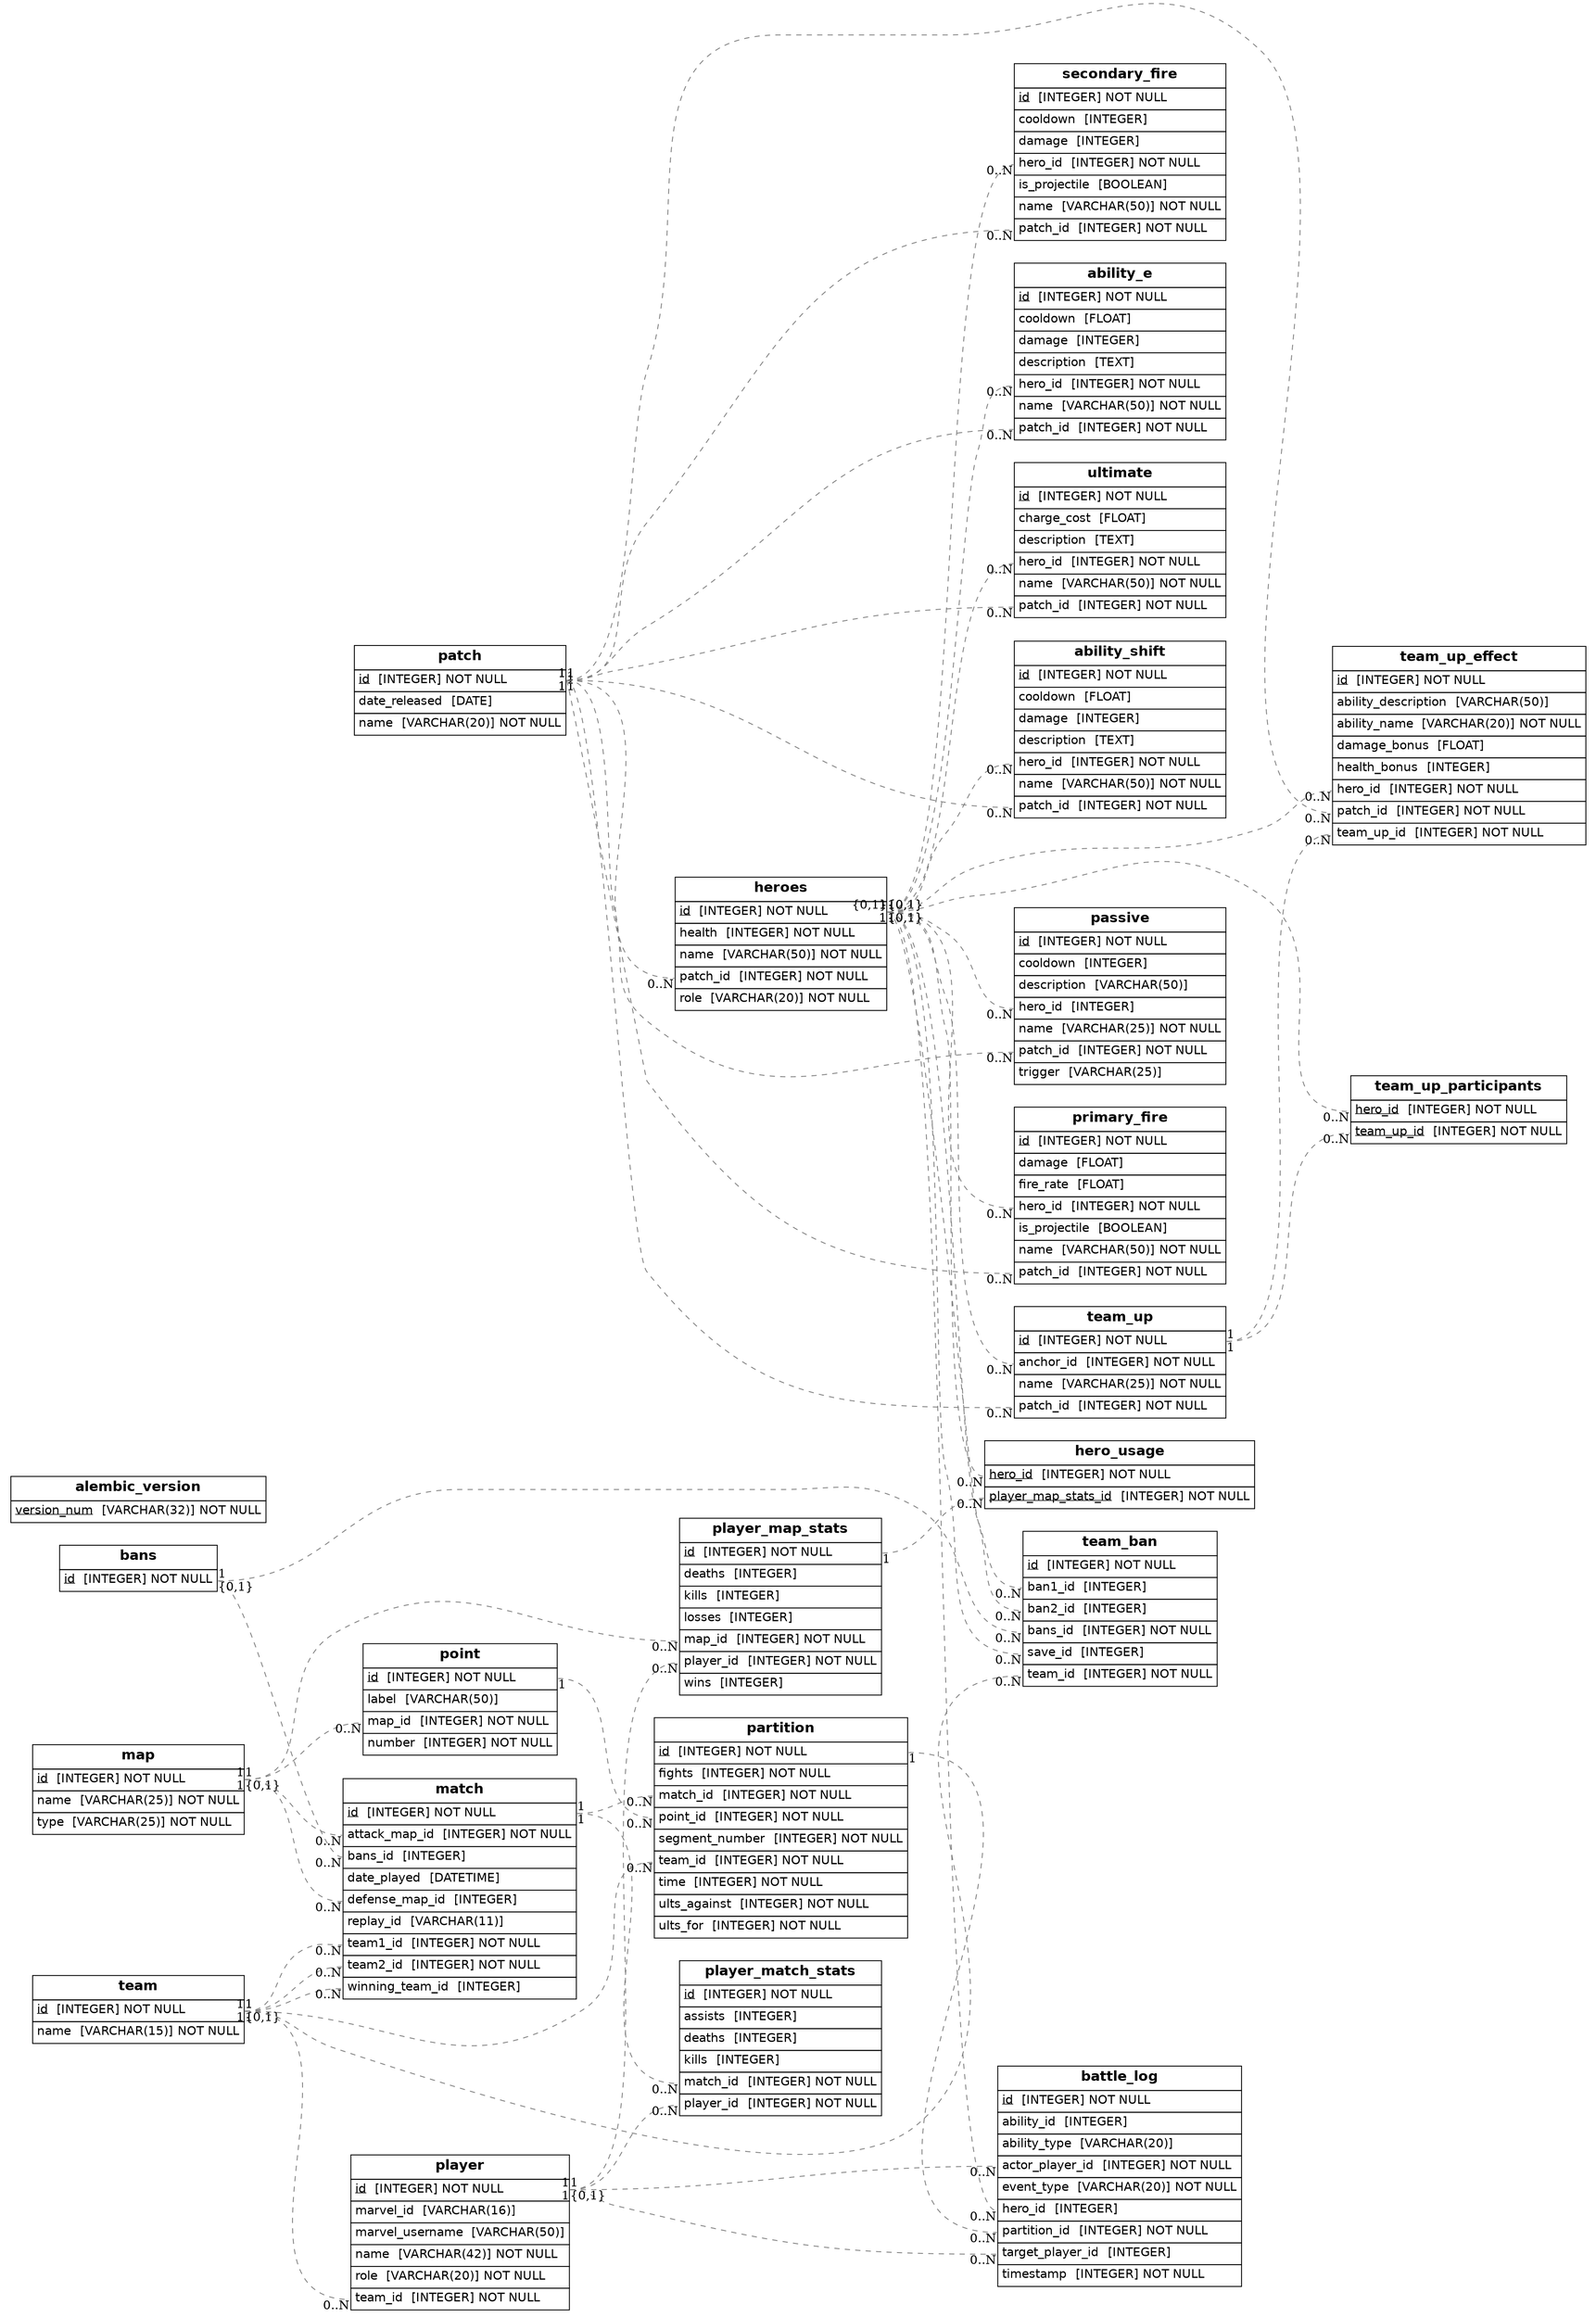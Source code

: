 
      graph {
         graph [rankdir=LR];
         node [label="\N",
             shape=plaintext
         ];
         edge [color=gray50,
             minlen=2,
             style=dashed
         ];
      
"ability_e" [label=<<FONT FACE="Helvetica"><TABLE BORDER="0" CELLBORDER="1" CELLPADDING="4" CELLSPACING="0"><TR><TD><B><FONT POINT-SIZE="16">ability_e</FONT></B></TD></TR><TR><TD ALIGN="LEFT" PORT="id"><u><FONT>id</FONT></u> <FONT> [INTEGER]</FONT> NOT NULL</TD></TR><TR><TD ALIGN="LEFT" PORT="cooldown"><FONT>cooldown</FONT> <FONT> [FLOAT]</FONT></TD></TR><TR><TD ALIGN="LEFT" PORT="damage"><FONT>damage</FONT> <FONT> [INTEGER]</FONT></TD></TR><TR><TD ALIGN="LEFT" PORT="description"><FONT>description</FONT> <FONT> [TEXT]</FONT></TD></TR><TR><TD ALIGN="LEFT" PORT="hero_id"><FONT>hero_id</FONT> <FONT> [INTEGER]</FONT> NOT NULL</TD></TR><TR><TD ALIGN="LEFT" PORT="name"><FONT>name</FONT> <FONT> [VARCHAR(50)]</FONT> NOT NULL</TD></TR><TR><TD ALIGN="LEFT" PORT="patch_id"><FONT>patch_id</FONT> <FONT> [INTEGER]</FONT> NOT NULL</TD></TR></TABLE></FONT>>];
"heroes" [label=<<FONT FACE="Helvetica"><TABLE BORDER="0" CELLBORDER="1" CELLPADDING="4" CELLSPACING="0"><TR><TD><B><FONT POINT-SIZE="16">heroes</FONT></B></TD></TR><TR><TD ALIGN="LEFT" PORT="id"><u><FONT>id</FONT></u> <FONT> [INTEGER]</FONT> NOT NULL</TD></TR><TR><TD ALIGN="LEFT" PORT="health"><FONT>health</FONT> <FONT> [INTEGER]</FONT> NOT NULL</TD></TR><TR><TD ALIGN="LEFT" PORT="name"><FONT>name</FONT> <FONT> [VARCHAR(50)]</FONT> NOT NULL</TD></TR><TR><TD ALIGN="LEFT" PORT="patch_id"><FONT>patch_id</FONT> <FONT> [INTEGER]</FONT> NOT NULL</TD></TR><TR><TD ALIGN="LEFT" PORT="role"><FONT>role</FONT> <FONT> [VARCHAR(20)]</FONT> NOT NULL</TD></TR></TABLE></FONT>>];
"patch" [label=<<FONT FACE="Helvetica"><TABLE BORDER="0" CELLBORDER="1" CELLPADDING="4" CELLSPACING="0"><TR><TD><B><FONT POINT-SIZE="16">patch</FONT></B></TD></TR><TR><TD ALIGN="LEFT" PORT="id"><u><FONT>id</FONT></u> <FONT> [INTEGER]</FONT> NOT NULL</TD></TR><TR><TD ALIGN="LEFT" PORT="date_released"><FONT>date_released</FONT> <FONT> [DATE]</FONT></TD></TR><TR><TD ALIGN="LEFT" PORT="name"><FONT>name</FONT> <FONT> [VARCHAR(20)]</FONT> NOT NULL</TD></TR></TABLE></FONT>>];
"ability_shift" [label=<<FONT FACE="Helvetica"><TABLE BORDER="0" CELLBORDER="1" CELLPADDING="4" CELLSPACING="0"><TR><TD><B><FONT POINT-SIZE="16">ability_shift</FONT></B></TD></TR><TR><TD ALIGN="LEFT" PORT="id"><u><FONT>id</FONT></u> <FONT> [INTEGER]</FONT> NOT NULL</TD></TR><TR><TD ALIGN="LEFT" PORT="cooldown"><FONT>cooldown</FONT> <FONT> [FLOAT]</FONT></TD></TR><TR><TD ALIGN="LEFT" PORT="damage"><FONT>damage</FONT> <FONT> [INTEGER]</FONT></TD></TR><TR><TD ALIGN="LEFT" PORT="description"><FONT>description</FONT> <FONT> [TEXT]</FONT></TD></TR><TR><TD ALIGN="LEFT" PORT="hero_id"><FONT>hero_id</FONT> <FONT> [INTEGER]</FONT> NOT NULL</TD></TR><TR><TD ALIGN="LEFT" PORT="name"><FONT>name</FONT> <FONT> [VARCHAR(50)]</FONT> NOT NULL</TD></TR><TR><TD ALIGN="LEFT" PORT="patch_id"><FONT>patch_id</FONT> <FONT> [INTEGER]</FONT> NOT NULL</TD></TR></TABLE></FONT>>];
"alembic_version" [label=<<FONT FACE="Helvetica"><TABLE BORDER="0" CELLBORDER="1" CELLPADDING="4" CELLSPACING="0"><TR><TD><B><FONT POINT-SIZE="16">alembic_version</FONT></B></TD></TR><TR><TD ALIGN="LEFT" PORT="version_num"><u><FONT>version_num</FONT></u> <FONT> [VARCHAR(32)]</FONT> NOT NULL</TD></TR></TABLE></FONT>>];
"bans" [label=<<FONT FACE="Helvetica"><TABLE BORDER="0" CELLBORDER="1" CELLPADDING="4" CELLSPACING="0"><TR><TD><B><FONT POINT-SIZE="16">bans</FONT></B></TD></TR><TR><TD ALIGN="LEFT" PORT="id"><u><FONT>id</FONT></u> <FONT> [INTEGER]</FONT> NOT NULL</TD></TR></TABLE></FONT>>];
"battle_log" [label=<<FONT FACE="Helvetica"><TABLE BORDER="0" CELLBORDER="1" CELLPADDING="4" CELLSPACING="0"><TR><TD><B><FONT POINT-SIZE="16">battle_log</FONT></B></TD></TR><TR><TD ALIGN="LEFT" PORT="id"><u><FONT>id</FONT></u> <FONT> [INTEGER]</FONT> NOT NULL</TD></TR><TR><TD ALIGN="LEFT" PORT="ability_id"><FONT>ability_id</FONT> <FONT> [INTEGER]</FONT></TD></TR><TR><TD ALIGN="LEFT" PORT="ability_type"><FONT>ability_type</FONT> <FONT> [VARCHAR(20)]</FONT></TD></TR><TR><TD ALIGN="LEFT" PORT="actor_player_id"><FONT>actor_player_id</FONT> <FONT> [INTEGER]</FONT> NOT NULL</TD></TR><TR><TD ALIGN="LEFT" PORT="event_type"><FONT>event_type</FONT> <FONT> [VARCHAR(20)]</FONT> NOT NULL</TD></TR><TR><TD ALIGN="LEFT" PORT="hero_id"><FONT>hero_id</FONT> <FONT> [INTEGER]</FONT></TD></TR><TR><TD ALIGN="LEFT" PORT="partition_id"><FONT>partition_id</FONT> <FONT> [INTEGER]</FONT> NOT NULL</TD></TR><TR><TD ALIGN="LEFT" PORT="target_player_id"><FONT>target_player_id</FONT> <FONT> [INTEGER]</FONT></TD></TR><TR><TD ALIGN="LEFT" PORT="timestamp"><FONT>timestamp</FONT> <FONT> [INTEGER]</FONT> NOT NULL</TD></TR></TABLE></FONT>>];
"player" [label=<<FONT FACE="Helvetica"><TABLE BORDER="0" CELLBORDER="1" CELLPADDING="4" CELLSPACING="0"><TR><TD><B><FONT POINT-SIZE="16">player</FONT></B></TD></TR><TR><TD ALIGN="LEFT" PORT="id"><u><FONT>id</FONT></u> <FONT> [INTEGER]</FONT> NOT NULL</TD></TR><TR><TD ALIGN="LEFT" PORT="marvel_id"><FONT>marvel_id</FONT> <FONT> [VARCHAR(16)]</FONT></TD></TR><TR><TD ALIGN="LEFT" PORT="marvel_username"><FONT>marvel_username</FONT> <FONT> [VARCHAR(50)]</FONT></TD></TR><TR><TD ALIGN="LEFT" PORT="name"><FONT>name</FONT> <FONT> [VARCHAR(42)]</FONT> NOT NULL</TD></TR><TR><TD ALIGN="LEFT" PORT="role"><FONT>role</FONT> <FONT> [VARCHAR(20)]</FONT> NOT NULL</TD></TR><TR><TD ALIGN="LEFT" PORT="team_id"><FONT>team_id</FONT> <FONT> [INTEGER]</FONT> NOT NULL</TD></TR></TABLE></FONT>>];
"team" [label=<<FONT FACE="Helvetica"><TABLE BORDER="0" CELLBORDER="1" CELLPADDING="4" CELLSPACING="0"><TR><TD><B><FONT POINT-SIZE="16">team</FONT></B></TD></TR><TR><TD ALIGN="LEFT" PORT="id"><u><FONT>id</FONT></u> <FONT> [INTEGER]</FONT> NOT NULL</TD></TR><TR><TD ALIGN="LEFT" PORT="name"><FONT>name</FONT> <FONT> [VARCHAR(15)]</FONT> NOT NULL</TD></TR></TABLE></FONT>>];
"partition" [label=<<FONT FACE="Helvetica"><TABLE BORDER="0" CELLBORDER="1" CELLPADDING="4" CELLSPACING="0"><TR><TD><B><FONT POINT-SIZE="16">partition</FONT></B></TD></TR><TR><TD ALIGN="LEFT" PORT="id"><u><FONT>id</FONT></u> <FONT> [INTEGER]</FONT> NOT NULL</TD></TR><TR><TD ALIGN="LEFT" PORT="fights"><FONT>fights</FONT> <FONT> [INTEGER]</FONT> NOT NULL</TD></TR><TR><TD ALIGN="LEFT" PORT="match_id"><FONT>match_id</FONT> <FONT> [INTEGER]</FONT> NOT NULL</TD></TR><TR><TD ALIGN="LEFT" PORT="point_id"><FONT>point_id</FONT> <FONT> [INTEGER]</FONT> NOT NULL</TD></TR><TR><TD ALIGN="LEFT" PORT="segment_number"><FONT>segment_number</FONT> <FONT> [INTEGER]</FONT> NOT NULL</TD></TR><TR><TD ALIGN="LEFT" PORT="team_id"><FONT>team_id</FONT> <FONT> [INTEGER]</FONT> NOT NULL</TD></TR><TR><TD ALIGN="LEFT" PORT="time"><FONT>time</FONT> <FONT> [INTEGER]</FONT> NOT NULL</TD></TR><TR><TD ALIGN="LEFT" PORT="ults_against"><FONT>ults_against</FONT> <FONT> [INTEGER]</FONT> NOT NULL</TD></TR><TR><TD ALIGN="LEFT" PORT="ults_for"><FONT>ults_for</FONT> <FONT> [INTEGER]</FONT> NOT NULL</TD></TR></TABLE></FONT>>];
"match" [label=<<FONT FACE="Helvetica"><TABLE BORDER="0" CELLBORDER="1" CELLPADDING="4" CELLSPACING="0"><TR><TD><B><FONT POINT-SIZE="16">match</FONT></B></TD></TR><TR><TD ALIGN="LEFT" PORT="id"><u><FONT>id</FONT></u> <FONT> [INTEGER]</FONT> NOT NULL</TD></TR><TR><TD ALIGN="LEFT" PORT="attack_map_id"><FONT>attack_map_id</FONT> <FONT> [INTEGER]</FONT> NOT NULL</TD></TR><TR><TD ALIGN="LEFT" PORT="bans_id"><FONT>bans_id</FONT> <FONT> [INTEGER]</FONT></TD></TR><TR><TD ALIGN="LEFT" PORT="date_played"><FONT>date_played</FONT> <FONT> [DATETIME]</FONT></TD></TR><TR><TD ALIGN="LEFT" PORT="defense_map_id"><FONT>defense_map_id</FONT> <FONT> [INTEGER]</FONT></TD></TR><TR><TD ALIGN="LEFT" PORT="replay_id"><FONT>replay_id</FONT> <FONT> [VARCHAR(11)]</FONT></TD></TR><TR><TD ALIGN="LEFT" PORT="team1_id"><FONT>team1_id</FONT> <FONT> [INTEGER]</FONT> NOT NULL</TD></TR><TR><TD ALIGN="LEFT" PORT="team2_id"><FONT>team2_id</FONT> <FONT> [INTEGER]</FONT> NOT NULL</TD></TR><TR><TD ALIGN="LEFT" PORT="winning_team_id"><FONT>winning_team_id</FONT> <FONT> [INTEGER]</FONT></TD></TR></TABLE></FONT>>];
"map" [label=<<FONT FACE="Helvetica"><TABLE BORDER="0" CELLBORDER="1" CELLPADDING="4" CELLSPACING="0"><TR><TD><B><FONT POINT-SIZE="16">map</FONT></B></TD></TR><TR><TD ALIGN="LEFT" PORT="id"><u><FONT>id</FONT></u> <FONT> [INTEGER]</FONT> NOT NULL</TD></TR><TR><TD ALIGN="LEFT" PORT="name"><FONT>name</FONT> <FONT> [VARCHAR(25)]</FONT> NOT NULL</TD></TR><TR><TD ALIGN="LEFT" PORT="type"><FONT>type</FONT> <FONT> [VARCHAR(25)]</FONT> NOT NULL</TD></TR></TABLE></FONT>>];
"point" [label=<<FONT FACE="Helvetica"><TABLE BORDER="0" CELLBORDER="1" CELLPADDING="4" CELLSPACING="0"><TR><TD><B><FONT POINT-SIZE="16">point</FONT></B></TD></TR><TR><TD ALIGN="LEFT" PORT="id"><u><FONT>id</FONT></u> <FONT> [INTEGER]</FONT> NOT NULL</TD></TR><TR><TD ALIGN="LEFT" PORT="label"><FONT>label</FONT> <FONT> [VARCHAR(50)]</FONT></TD></TR><TR><TD ALIGN="LEFT" PORT="map_id"><FONT>map_id</FONT> <FONT> [INTEGER]</FONT> NOT NULL</TD></TR><TR><TD ALIGN="LEFT" PORT="number"><FONT>number</FONT> <FONT> [INTEGER]</FONT> NOT NULL</TD></TR></TABLE></FONT>>];
"hero_usage" [label=<<FONT FACE="Helvetica"><TABLE BORDER="0" CELLBORDER="1" CELLPADDING="4" CELLSPACING="0"><TR><TD><B><FONT POINT-SIZE="16">hero_usage</FONT></B></TD></TR><TR><TD ALIGN="LEFT" PORT="hero_id"><u><FONT>hero_id</FONT></u> <FONT> [INTEGER]</FONT> NOT NULL</TD></TR><TR><TD ALIGN="LEFT" PORT="player_map_stats_id"><u><FONT>player_map_stats_id</FONT></u> <FONT> [INTEGER]</FONT> NOT NULL</TD></TR></TABLE></FONT>>];
"player_map_stats" [label=<<FONT FACE="Helvetica"><TABLE BORDER="0" CELLBORDER="1" CELLPADDING="4" CELLSPACING="0"><TR><TD><B><FONT POINT-SIZE="16">player_map_stats</FONT></B></TD></TR><TR><TD ALIGN="LEFT" PORT="id"><u><FONT>id</FONT></u> <FONT> [INTEGER]</FONT> NOT NULL</TD></TR><TR><TD ALIGN="LEFT" PORT="deaths"><FONT>deaths</FONT> <FONT> [INTEGER]</FONT></TD></TR><TR><TD ALIGN="LEFT" PORT="kills"><FONT>kills</FONT> <FONT> [INTEGER]</FONT></TD></TR><TR><TD ALIGN="LEFT" PORT="losses"><FONT>losses</FONT> <FONT> [INTEGER]</FONT></TD></TR><TR><TD ALIGN="LEFT" PORT="map_id"><FONT>map_id</FONT> <FONT> [INTEGER]</FONT> NOT NULL</TD></TR><TR><TD ALIGN="LEFT" PORT="player_id"><FONT>player_id</FONT> <FONT> [INTEGER]</FONT> NOT NULL</TD></TR><TR><TD ALIGN="LEFT" PORT="wins"><FONT>wins</FONT> <FONT> [INTEGER]</FONT></TD></TR></TABLE></FONT>>];
"passive" [label=<<FONT FACE="Helvetica"><TABLE BORDER="0" CELLBORDER="1" CELLPADDING="4" CELLSPACING="0"><TR><TD><B><FONT POINT-SIZE="16">passive</FONT></B></TD></TR><TR><TD ALIGN="LEFT" PORT="id"><u><FONT>id</FONT></u> <FONT> [INTEGER]</FONT> NOT NULL</TD></TR><TR><TD ALIGN="LEFT" PORT="cooldown"><FONT>cooldown</FONT> <FONT> [INTEGER]</FONT></TD></TR><TR><TD ALIGN="LEFT" PORT="description"><FONT>description</FONT> <FONT> [VARCHAR(50)]</FONT></TD></TR><TR><TD ALIGN="LEFT" PORT="hero_id"><FONT>hero_id</FONT> <FONT> [INTEGER]</FONT></TD></TR><TR><TD ALIGN="LEFT" PORT="name"><FONT>name</FONT> <FONT> [VARCHAR(25)]</FONT> NOT NULL</TD></TR><TR><TD ALIGN="LEFT" PORT="patch_id"><FONT>patch_id</FONT> <FONT> [INTEGER]</FONT> NOT NULL</TD></TR><TR><TD ALIGN="LEFT" PORT="trigger"><FONT>trigger</FONT> <FONT> [VARCHAR(25)]</FONT></TD></TR></TABLE></FONT>>];
"player_match_stats" [label=<<FONT FACE="Helvetica"><TABLE BORDER="0" CELLBORDER="1" CELLPADDING="4" CELLSPACING="0"><TR><TD><B><FONT POINT-SIZE="16">player_match_stats</FONT></B></TD></TR><TR><TD ALIGN="LEFT" PORT="id"><u><FONT>id</FONT></u> <FONT> [INTEGER]</FONT> NOT NULL</TD></TR><TR><TD ALIGN="LEFT" PORT="assists"><FONT>assists</FONT> <FONT> [INTEGER]</FONT></TD></TR><TR><TD ALIGN="LEFT" PORT="deaths"><FONT>deaths</FONT> <FONT> [INTEGER]</FONT></TD></TR><TR><TD ALIGN="LEFT" PORT="kills"><FONT>kills</FONT> <FONT> [INTEGER]</FONT></TD></TR><TR><TD ALIGN="LEFT" PORT="match_id"><FONT>match_id</FONT> <FONT> [INTEGER]</FONT> NOT NULL</TD></TR><TR><TD ALIGN="LEFT" PORT="player_id"><FONT>player_id</FONT> <FONT> [INTEGER]</FONT> NOT NULL</TD></TR></TABLE></FONT>>];
"primary_fire" [label=<<FONT FACE="Helvetica"><TABLE BORDER="0" CELLBORDER="1" CELLPADDING="4" CELLSPACING="0"><TR><TD><B><FONT POINT-SIZE="16">primary_fire</FONT></B></TD></TR><TR><TD ALIGN="LEFT" PORT="id"><u><FONT>id</FONT></u> <FONT> [INTEGER]</FONT> NOT NULL</TD></TR><TR><TD ALIGN="LEFT" PORT="damage"><FONT>damage</FONT> <FONT> [FLOAT]</FONT></TD></TR><TR><TD ALIGN="LEFT" PORT="fire_rate"><FONT>fire_rate</FONT> <FONT> [FLOAT]</FONT></TD></TR><TR><TD ALIGN="LEFT" PORT="hero_id"><FONT>hero_id</FONT> <FONT> [INTEGER]</FONT> NOT NULL</TD></TR><TR><TD ALIGN="LEFT" PORT="is_projectile"><FONT>is_projectile</FONT> <FONT> [BOOLEAN]</FONT></TD></TR><TR><TD ALIGN="LEFT" PORT="name"><FONT>name</FONT> <FONT> [VARCHAR(50)]</FONT> NOT NULL</TD></TR><TR><TD ALIGN="LEFT" PORT="patch_id"><FONT>patch_id</FONT> <FONT> [INTEGER]</FONT> NOT NULL</TD></TR></TABLE></FONT>>];
"secondary_fire" [label=<<FONT FACE="Helvetica"><TABLE BORDER="0" CELLBORDER="1" CELLPADDING="4" CELLSPACING="0"><TR><TD><B><FONT POINT-SIZE="16">secondary_fire</FONT></B></TD></TR><TR><TD ALIGN="LEFT" PORT="id"><u><FONT>id</FONT></u> <FONT> [INTEGER]</FONT> NOT NULL</TD></TR><TR><TD ALIGN="LEFT" PORT="cooldown"><FONT>cooldown</FONT> <FONT> [INTEGER]</FONT></TD></TR><TR><TD ALIGN="LEFT" PORT="damage"><FONT>damage</FONT> <FONT> [INTEGER]</FONT></TD></TR><TR><TD ALIGN="LEFT" PORT="hero_id"><FONT>hero_id</FONT> <FONT> [INTEGER]</FONT> NOT NULL</TD></TR><TR><TD ALIGN="LEFT" PORT="is_projectile"><FONT>is_projectile</FONT> <FONT> [BOOLEAN]</FONT></TD></TR><TR><TD ALIGN="LEFT" PORT="name"><FONT>name</FONT> <FONT> [VARCHAR(50)]</FONT> NOT NULL</TD></TR><TR><TD ALIGN="LEFT" PORT="patch_id"><FONT>patch_id</FONT> <FONT> [INTEGER]</FONT> NOT NULL</TD></TR></TABLE></FONT>>];
"team_ban" [label=<<FONT FACE="Helvetica"><TABLE BORDER="0" CELLBORDER="1" CELLPADDING="4" CELLSPACING="0"><TR><TD><B><FONT POINT-SIZE="16">team_ban</FONT></B></TD></TR><TR><TD ALIGN="LEFT" PORT="id"><u><FONT>id</FONT></u> <FONT> [INTEGER]</FONT> NOT NULL</TD></TR><TR><TD ALIGN="LEFT" PORT="ban1_id"><FONT>ban1_id</FONT> <FONT> [INTEGER]</FONT></TD></TR><TR><TD ALIGN="LEFT" PORT="ban2_id"><FONT>ban2_id</FONT> <FONT> [INTEGER]</FONT></TD></TR><TR><TD ALIGN="LEFT" PORT="bans_id"><FONT>bans_id</FONT> <FONT> [INTEGER]</FONT> NOT NULL</TD></TR><TR><TD ALIGN="LEFT" PORT="save_id"><FONT>save_id</FONT> <FONT> [INTEGER]</FONT></TD></TR><TR><TD ALIGN="LEFT" PORT="team_id"><FONT>team_id</FONT> <FONT> [INTEGER]</FONT> NOT NULL</TD></TR></TABLE></FONT>>];
"team_up" [label=<<FONT FACE="Helvetica"><TABLE BORDER="0" CELLBORDER="1" CELLPADDING="4" CELLSPACING="0"><TR><TD><B><FONT POINT-SIZE="16">team_up</FONT></B></TD></TR><TR><TD ALIGN="LEFT" PORT="id"><u><FONT>id</FONT></u> <FONT> [INTEGER]</FONT> NOT NULL</TD></TR><TR><TD ALIGN="LEFT" PORT="anchor_id"><FONT>anchor_id</FONT> <FONT> [INTEGER]</FONT> NOT NULL</TD></TR><TR><TD ALIGN="LEFT" PORT="name"><FONT>name</FONT> <FONT> [VARCHAR(25)]</FONT> NOT NULL</TD></TR><TR><TD ALIGN="LEFT" PORT="patch_id"><FONT>patch_id</FONT> <FONT> [INTEGER]</FONT> NOT NULL</TD></TR></TABLE></FONT>>];
"team_up_effect" [label=<<FONT FACE="Helvetica"><TABLE BORDER="0" CELLBORDER="1" CELLPADDING="4" CELLSPACING="0"><TR><TD><B><FONT POINT-SIZE="16">team_up_effect</FONT></B></TD></TR><TR><TD ALIGN="LEFT" PORT="id"><u><FONT>id</FONT></u> <FONT> [INTEGER]</FONT> NOT NULL</TD></TR><TR><TD ALIGN="LEFT" PORT="ability_description"><FONT>ability_description</FONT> <FONT> [VARCHAR(50)]</FONT></TD></TR><TR><TD ALIGN="LEFT" PORT="ability_name"><FONT>ability_name</FONT> <FONT> [VARCHAR(20)]</FONT> NOT NULL</TD></TR><TR><TD ALIGN="LEFT" PORT="damage_bonus"><FONT>damage_bonus</FONT> <FONT> [FLOAT]</FONT></TD></TR><TR><TD ALIGN="LEFT" PORT="health_bonus"><FONT>health_bonus</FONT> <FONT> [INTEGER]</FONT></TD></TR><TR><TD ALIGN="LEFT" PORT="hero_id"><FONT>hero_id</FONT> <FONT> [INTEGER]</FONT> NOT NULL</TD></TR><TR><TD ALIGN="LEFT" PORT="patch_id"><FONT>patch_id</FONT> <FONT> [INTEGER]</FONT> NOT NULL</TD></TR><TR><TD ALIGN="LEFT" PORT="team_up_id"><FONT>team_up_id</FONT> <FONT> [INTEGER]</FONT> NOT NULL</TD></TR></TABLE></FONT>>];
"team_up_participants" [label=<<FONT FACE="Helvetica"><TABLE BORDER="0" CELLBORDER="1" CELLPADDING="4" CELLSPACING="0"><TR><TD><B><FONT POINT-SIZE="16">team_up_participants</FONT></B></TD></TR><TR><TD ALIGN="LEFT" PORT="hero_id"><u><FONT>hero_id</FONT></u> <FONT> [INTEGER]</FONT> NOT NULL</TD></TR><TR><TD ALIGN="LEFT" PORT="team_up_id"><u><FONT>team_up_id</FONT></u> <FONT> [INTEGER]</FONT> NOT NULL</TD></TR></TABLE></FONT>>];
"ultimate" [label=<<FONT FACE="Helvetica"><TABLE BORDER="0" CELLBORDER="1" CELLPADDING="4" CELLSPACING="0"><TR><TD><B><FONT POINT-SIZE="16">ultimate</FONT></B></TD></TR><TR><TD ALIGN="LEFT" PORT="id"><u><FONT>id</FONT></u> <FONT> [INTEGER]</FONT> NOT NULL</TD></TR><TR><TD ALIGN="LEFT" PORT="charge_cost"><FONT>charge_cost</FONT> <FONT> [FLOAT]</FONT></TD></TR><TR><TD ALIGN="LEFT" PORT="description"><FONT>description</FONT> <FONT> [TEXT]</FONT></TD></TR><TR><TD ALIGN="LEFT" PORT="hero_id"><FONT>hero_id</FONT> <FONT> [INTEGER]</FONT> NOT NULL</TD></TR><TR><TD ALIGN="LEFT" PORT="name"><FONT>name</FONT> <FONT> [VARCHAR(50)]</FONT> NOT NULL</TD></TR><TR><TD ALIGN="LEFT" PORT="patch_id"><FONT>patch_id</FONT> <FONT> [INTEGER]</FONT> NOT NULL</TD></TR></TABLE></FONT>>];
"heroes":"id" -- "ability_e":"hero_id" [taillabel=<<FONT>1</FONT>>,headlabel=<<FONT>0..N</FONT>>];
"patch":"id" -- "ability_e":"patch_id" [taillabel=<<FONT>1</FONT>>,headlabel=<<FONT>0..N</FONT>>];
"patch":"id" -- "heroes":"patch_id" [taillabel=<<FONT>1</FONT>>,headlabel=<<FONT>0..N</FONT>>];
"heroes":"id" -- "ability_shift":"hero_id" [taillabel=<<FONT>1</FONT>>,headlabel=<<FONT>0..N</FONT>>];
"patch":"id" -- "ability_shift":"patch_id" [taillabel=<<FONT>1</FONT>>,headlabel=<<FONT>0..N</FONT>>];
"player":"id" -- "battle_log":"target_player_id" [taillabel=<<FONT>{0,1}</FONT>>,headlabel=<<FONT>0..N</FONT>>];
"player":"id" -- "battle_log":"actor_player_id" [taillabel=<<FONT>1</FONT>>,headlabel=<<FONT>0..N</FONT>>];
"partition":"id" -- "battle_log":"partition_id" [taillabel=<<FONT>1</FONT>>,headlabel=<<FONT>0..N</FONT>>];
"heroes":"id" -- "battle_log":"hero_id" [taillabel=<<FONT>{0,1}</FONT>>,headlabel=<<FONT>0..N</FONT>>];
"team":"id" -- "player":"team_id" [taillabel=<<FONT>1</FONT>>,headlabel=<<FONT>0..N</FONT>>];
"match":"id" -- "partition":"match_id" [taillabel=<<FONT>1</FONT>>,headlabel=<<FONT>0..N</FONT>>];
"team":"id" -- "partition":"team_id" [taillabel=<<FONT>1</FONT>>,headlabel=<<FONT>0..N</FONT>>];
"point":"id" -- "partition":"point_id" [taillabel=<<FONT>1</FONT>>,headlabel=<<FONT>0..N</FONT>>];
"bans":"id" -- "match":"bans_id" [taillabel=<<FONT>{0,1}</FONT>>,headlabel=<<FONT>0..N</FONT>>];
"team":"id" -- "match":"winning_team_id" [taillabel=<<FONT>{0,1}</FONT>>,headlabel=<<FONT>0..N</FONT>>];
"team":"id" -- "match":"team1_id" [taillabel=<<FONT>1</FONT>>,headlabel=<<FONT>0..N</FONT>>];
"map":"id" -- "match":"defense_map_id" [taillabel=<<FONT>{0,1}</FONT>>,headlabel=<<FONT>0..N</FONT>>];
"map":"id" -- "match":"attack_map_id" [taillabel=<<FONT>1</FONT>>,headlabel=<<FONT>0..N</FONT>>];
"team":"id" -- "match":"team2_id" [taillabel=<<FONT>1</FONT>>,headlabel=<<FONT>0..N</FONT>>];
"map":"id" -- "point":"map_id" [taillabel=<<FONT>1</FONT>>,headlabel=<<FONT>0..N</FONT>>];
"player_map_stats":"id" -- "hero_usage":"player_map_stats_id" [taillabel=<<FONT>1</FONT>>,headlabel=<<FONT>0..N</FONT>>];
"heroes":"id" -- "hero_usage":"hero_id" [taillabel=<<FONT>1</FONT>>,headlabel=<<FONT>0..N</FONT>>];
"map":"id" -- "player_map_stats":"map_id" [taillabel=<<FONT>1</FONT>>,headlabel=<<FONT>0..N</FONT>>];
"player":"id" -- "player_map_stats":"player_id" [taillabel=<<FONT>1</FONT>>,headlabel=<<FONT>0..N</FONT>>];
"patch":"id" -- "passive":"patch_id" [taillabel=<<FONT>1</FONT>>,headlabel=<<FONT>0..N</FONT>>];
"heroes":"id" -- "passive":"hero_id" [taillabel=<<FONT>{0,1}</FONT>>,headlabel=<<FONT>0..N</FONT>>];
"player":"id" -- "player_match_stats":"player_id" [taillabel=<<FONT>1</FONT>>,headlabel=<<FONT>0..N</FONT>>];
"match":"id" -- "player_match_stats":"match_id" [taillabel=<<FONT>1</FONT>>,headlabel=<<FONT>0..N</FONT>>];
"patch":"id" -- "primary_fire":"patch_id" [taillabel=<<FONT>1</FONT>>,headlabel=<<FONT>0..N</FONT>>];
"heroes":"id" -- "primary_fire":"hero_id" [taillabel=<<FONT>1</FONT>>,headlabel=<<FONT>0..N</FONT>>];
"patch":"id" -- "secondary_fire":"patch_id" [taillabel=<<FONT>1</FONT>>,headlabel=<<FONT>0..N</FONT>>];
"heroes":"id" -- "secondary_fire":"hero_id" [taillabel=<<FONT>1</FONT>>,headlabel=<<FONT>0..N</FONT>>];
"team":"id" -- "team_ban":"team_id" [taillabel=<<FONT>1</FONT>>,headlabel=<<FONT>0..N</FONT>>];
"bans":"id" -- "team_ban":"bans_id" [taillabel=<<FONT>1</FONT>>,headlabel=<<FONT>0..N</FONT>>];
"heroes":"id" -- "team_ban":"ban1_id" [taillabel=<<FONT>{0,1}</FONT>>,headlabel=<<FONT>0..N</FONT>>];
"heroes":"id" -- "team_ban":"save_id" [taillabel=<<FONT>{0,1}</FONT>>,headlabel=<<FONT>0..N</FONT>>];
"heroes":"id" -- "team_ban":"ban2_id" [taillabel=<<FONT>{0,1}</FONT>>,headlabel=<<FONT>0..N</FONT>>];
"patch":"id" -- "team_up":"patch_id" [taillabel=<<FONT>1</FONT>>,headlabel=<<FONT>0..N</FONT>>];
"heroes":"id" -- "team_up":"anchor_id" [taillabel=<<FONT>1</FONT>>,headlabel=<<FONT>0..N</FONT>>];
"team_up":"id" -- "team_up_effect":"team_up_id" [taillabel=<<FONT>1</FONT>>,headlabel=<<FONT>0..N</FONT>>];
"patch":"id" -- "team_up_effect":"patch_id" [taillabel=<<FONT>1</FONT>>,headlabel=<<FONT>0..N</FONT>>];
"heroes":"id" -- "team_up_effect":"hero_id" [taillabel=<<FONT>1</FONT>>,headlabel=<<FONT>0..N</FONT>>];
"team_up":"id" -- "team_up_participants":"team_up_id" [taillabel=<<FONT>1</FONT>>,headlabel=<<FONT>0..N</FONT>>];
"heroes":"id" -- "team_up_participants":"hero_id" [taillabel=<<FONT>1</FONT>>,headlabel=<<FONT>0..N</FONT>>];
"heroes":"id" -- "ultimate":"hero_id" [taillabel=<<FONT>1</FONT>>,headlabel=<<FONT>0..N</FONT>>];
"patch":"id" -- "ultimate":"patch_id" [taillabel=<<FONT>1</FONT>>,headlabel=<<FONT>0..N</FONT>>];
}
